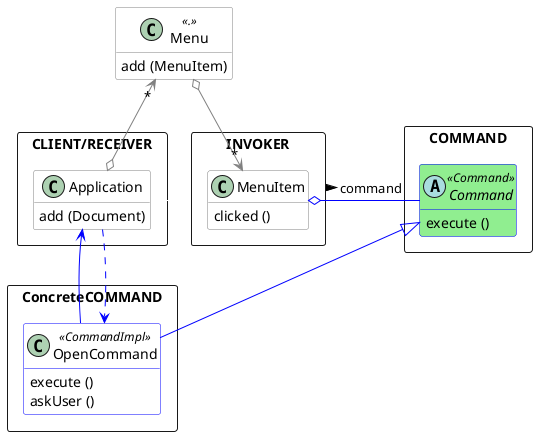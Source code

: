 @startuml

    hide field

skinparam class{

    BorderColor<<Command>> #blue
    BackgroundColor<<Command>> #lightGreen

    BorderColor<<CommandImpl>> #blue

    BackgroundColor<<.>> #whtie
    BorderColor<<.>> #gray
}

package CLIENT/RECEIVER <<Rectangle>>{

    class Application{
        {method} add (Document)
    }
}

    Application o-up-> "*" Menu #Grey

class Menu <<.>> {
    {method} add (MenuItem)
}

package INVOKER <<Rectangle>>{

    class MenuItem{
        {method} clicked ()
    }
}

     Application .right. MenuItem #white

    Menu o-right-> "*" MenuItem #Grey



package COMMAND <<Rectangle>>{

    abstract Command <<Command >>{
        {method} execute ()
    }
}
        MenuItem o-right- Command #blue : command >



package ConcreteCOMMAND <<Rectangle>> {

    class OpenCommand <<CommandImpl>> {
        {method} execute ()
        {method} askUser ()
    }
}

        Command <|-- OpenCommand #blue
        Application <- OpenCommand #blue
        Application .> OpenCommand #blue

@enduml